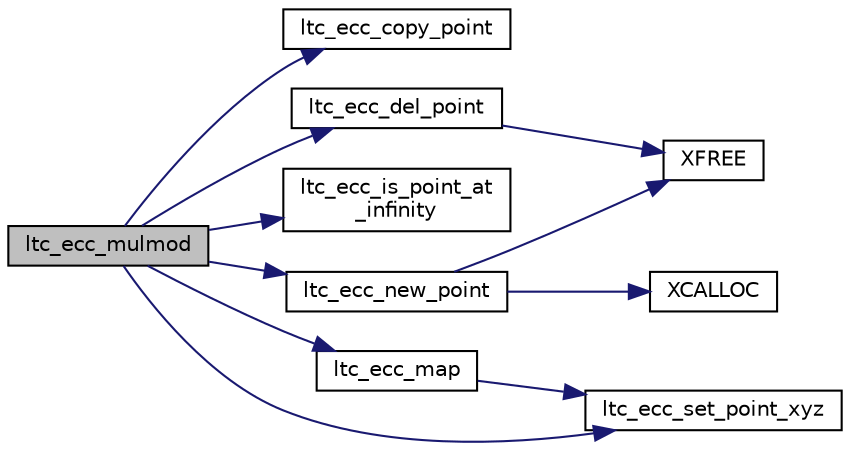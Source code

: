 digraph "ltc_ecc_mulmod"
{
 // LATEX_PDF_SIZE
  edge [fontname="Helvetica",fontsize="10",labelfontname="Helvetica",labelfontsize="10"];
  node [fontname="Helvetica",fontsize="10",shape=record];
  rankdir="LR";
  Node742 [label="ltc_ecc_mulmod",height=0.2,width=0.4,color="black", fillcolor="grey75", style="filled", fontcolor="black",tooltip="Perform a point multiplication (timing resistant)"];
  Node742 -> Node743 [color="midnightblue",fontsize="10",style="solid",fontname="Helvetica"];
  Node743 [label="ltc_ecc_copy_point",height=0.2,width=0.4,color="black", fillcolor="white", style="filled",URL="$tomcrypt__private_8h.html#a4b36b54e30a0a87aff57a936b386df7f",tooltip=" "];
  Node742 -> Node744 [color="midnightblue",fontsize="10",style="solid",fontname="Helvetica"];
  Node744 [label="ltc_ecc_del_point",height=0.2,width=0.4,color="black", fillcolor="white", style="filled",URL="$tomcrypt__private_8h.html#a4cef83a7c070c94ff78d4df10a7b624f",tooltip="Free an ECC point from memory."];
  Node744 -> Node745 [color="midnightblue",fontsize="10",style="solid",fontname="Helvetica"];
  Node745 [label="XFREE",height=0.2,width=0.4,color="black", fillcolor="white", style="filled",URL="$tomcrypt__cfg_8h.html#a260d66fc0690e0502cf3bfe7b5244b75",tooltip=" "];
  Node742 -> Node746 [color="midnightblue",fontsize="10",style="solid",fontname="Helvetica"];
  Node746 [label="ltc_ecc_is_point_at\l_infinity",height=0.2,width=0.4,color="black", fillcolor="white", style="filled",URL="$tomcrypt__private_8h.html#a54a2d7d30af25ef341a8aca09269177d",tooltip=" "];
  Node742 -> Node747 [color="midnightblue",fontsize="10",style="solid",fontname="Helvetica"];
  Node747 [label="ltc_ecc_map",height=0.2,width=0.4,color="black", fillcolor="white", style="filled",URL="$tomcrypt__private_8h.html#af9f9d49f05241e41e2f8660afdaf7dac",tooltip="Map a projective jacbobian point back to affine space."];
  Node747 -> Node748 [color="midnightblue",fontsize="10",style="solid",fontname="Helvetica"];
  Node748 [label="ltc_ecc_set_point_xyz",height=0.2,width=0.4,color="black", fillcolor="white", style="filled",URL="$tomcrypt__private_8h.html#adc0366a4a0c272b7594bcea0d8fe7ccb",tooltip=" "];
  Node742 -> Node749 [color="midnightblue",fontsize="10",style="solid",fontname="Helvetica"];
  Node749 [label="ltc_ecc_new_point",height=0.2,width=0.4,color="black", fillcolor="white", style="filled",URL="$tomcrypt__private_8h.html#a532af6ef2d0f6d1d8cd79e5f81e87cf8",tooltip="Allocate a new ECC point."];
  Node749 -> Node750 [color="midnightblue",fontsize="10",style="solid",fontname="Helvetica"];
  Node750 [label="XCALLOC",height=0.2,width=0.4,color="black", fillcolor="white", style="filled",URL="$tomcrypt__cfg_8h.html#a151dda14cd7acae31eaf1102b0cc0685",tooltip=" "];
  Node749 -> Node745 [color="midnightblue",fontsize="10",style="solid",fontname="Helvetica"];
  Node742 -> Node748 [color="midnightblue",fontsize="10",style="solid",fontname="Helvetica"];
}
